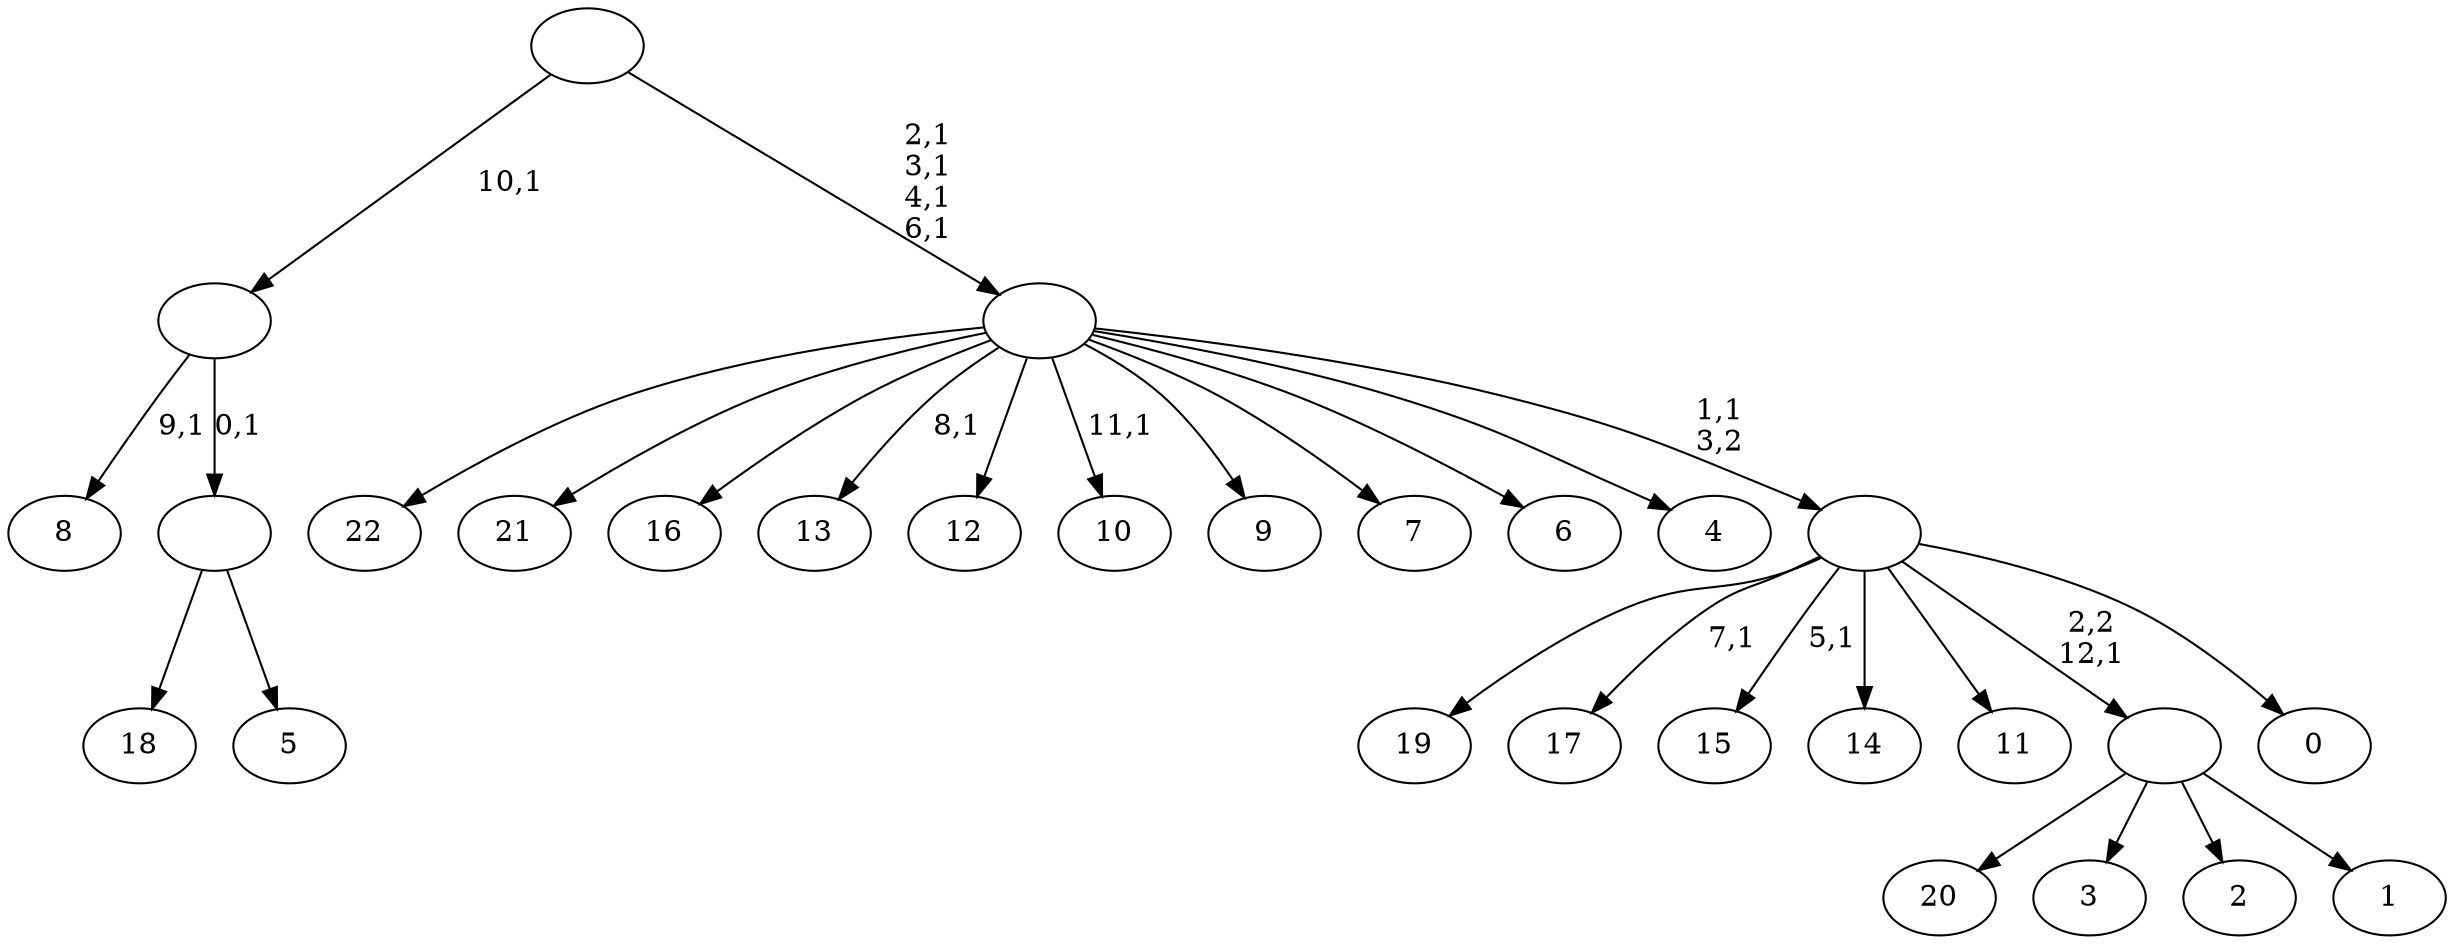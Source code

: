 digraph T {
	36 [label="22"]
	35 [label="21"]
	34 [label="20"]
	33 [label="19"]
	32 [label="18"]
	31 [label="17"]
	29 [label="16"]
	28 [label="15"]
	26 [label="14"]
	25 [label="13"]
	23 [label="12"]
	22 [label="11"]
	21 [label="10"]
	19 [label="9"]
	18 [label="8"]
	16 [label="7"]
	15 [label="6"]
	14 [label="5"]
	13 [label=""]
	12 [label=""]
	11 [label="4"]
	10 [label="3"]
	9 [label="2"]
	8 [label="1"]
	7 [label=""]
	6 [label="0"]
	5 [label=""]
	4 [label=""]
	0 [label=""]
	13 -> 32 [label=""]
	13 -> 14 [label=""]
	12 -> 18 [label="9,1"]
	12 -> 13 [label="0,1"]
	7 -> 34 [label=""]
	7 -> 10 [label=""]
	7 -> 9 [label=""]
	7 -> 8 [label=""]
	5 -> 28 [label="5,1"]
	5 -> 31 [label="7,1"]
	5 -> 33 [label=""]
	5 -> 26 [label=""]
	5 -> 22 [label=""]
	5 -> 7 [label="2,2\n12,1"]
	5 -> 6 [label=""]
	4 -> 21 [label="11,1"]
	4 -> 25 [label="8,1"]
	4 -> 36 [label=""]
	4 -> 35 [label=""]
	4 -> 29 [label=""]
	4 -> 23 [label=""]
	4 -> 19 [label=""]
	4 -> 16 [label=""]
	4 -> 15 [label=""]
	4 -> 11 [label=""]
	4 -> 5 [label="1,1\n3,2"]
	0 -> 4 [label="2,1\n3,1\n4,1\n6,1"]
	0 -> 12 [label="10,1"]
}
